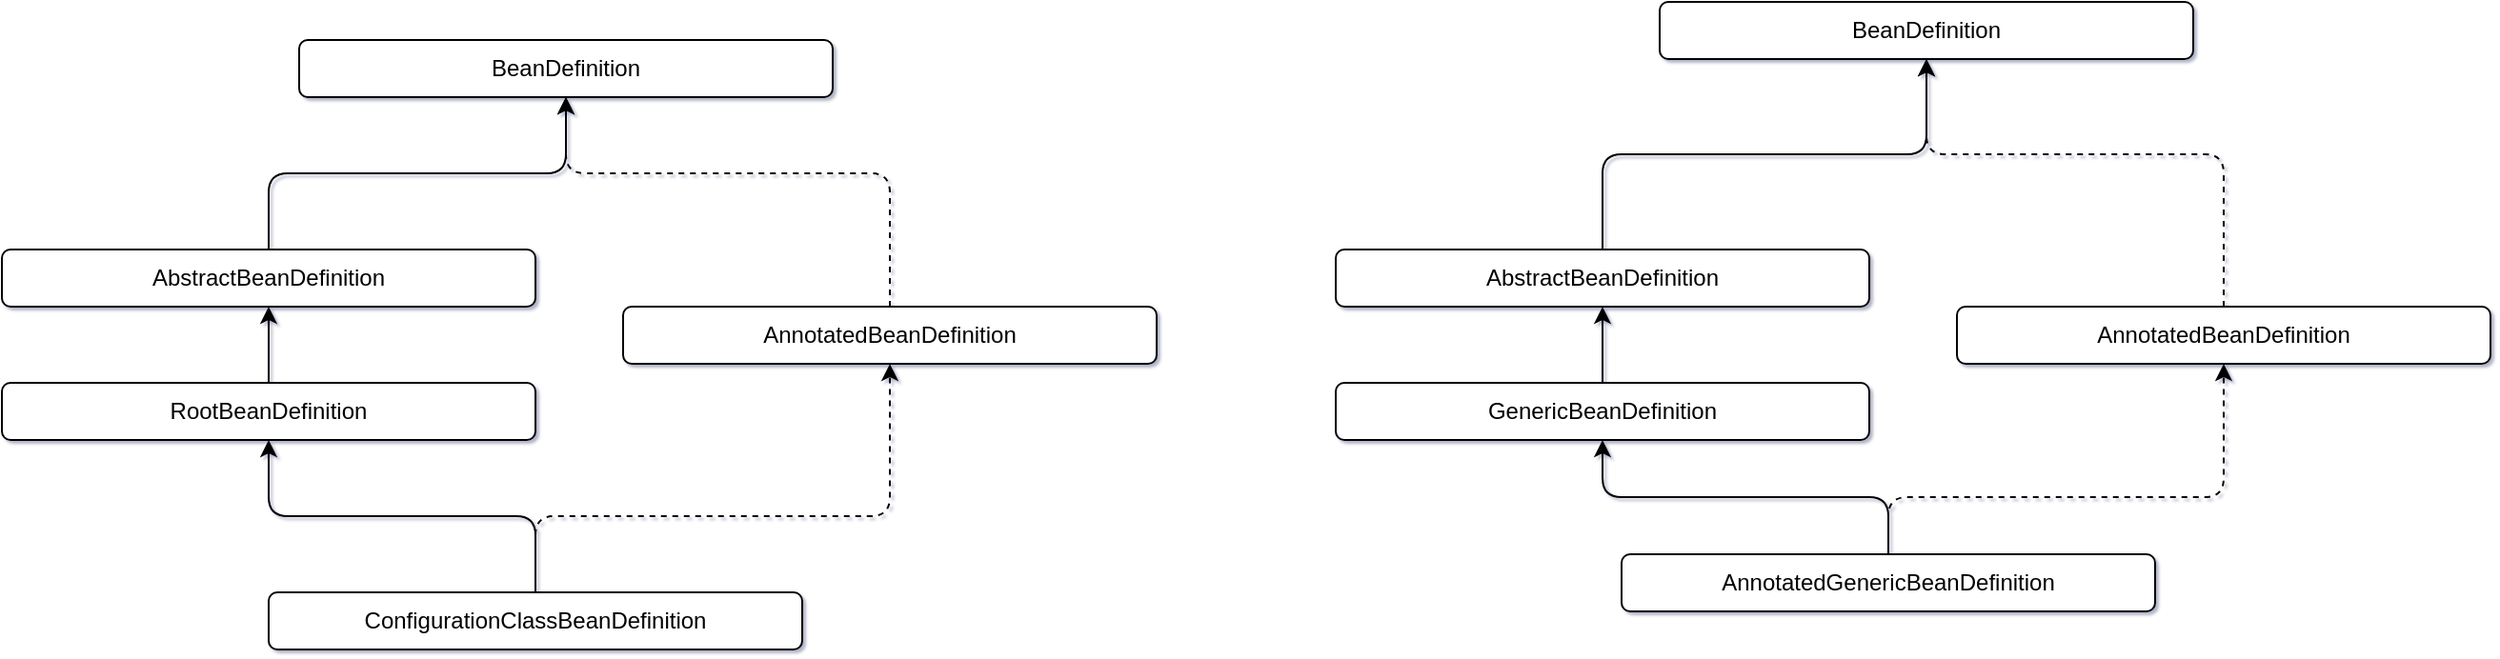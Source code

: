 <mxfile version="13.6.2" type="github">
  <diagram id="uAj-lejeq4DFX5H2uq2S" name="第 1 页">
    <mxGraphModel dx="1955" dy="657" grid="1" gridSize="10" guides="1" tooltips="1" connect="1" arrows="1" fold="1" page="1" pageScale="1" pageWidth="827" pageHeight="1169" background="#FFFFFF" math="1" shadow="1">
      <root>
        <mxCell id="0" />
        <mxCell id="1" parent="0" />
        <mxCell id="4E8xfOPQsOfBrL4nCGdi-3" value="" style="edgeStyle=orthogonalEdgeStyle;orthogonalLoop=1;jettySize=auto;html=1;" parent="1" source="4E8xfOPQsOfBrL4nCGdi-1" target="4E8xfOPQsOfBrL4nCGdi-2" edge="1">
          <mxGeometry relative="1" as="geometry" />
        </mxCell>
        <mxCell id="PDQyfcMiIejeJpYEITO_-18" style="edgeStyle=orthogonalEdgeStyle;orthogonalLoop=1;jettySize=auto;html=1;entryX=0.5;entryY=1;entryDx=0;entryDy=0;dashed=1;" parent="1" source="4E8xfOPQsOfBrL4nCGdi-1" target="4E8xfOPQsOfBrL4nCGdi-4" edge="1">
          <mxGeometry relative="1" as="geometry">
            <Array as="points">
              <mxPoint x="650" y="300" />
              <mxPoint x="826" y="300" />
            </Array>
          </mxGeometry>
        </mxCell>
        <mxCell id="4E8xfOPQsOfBrL4nCGdi-1" value="AnnotatedGenericBeanDefinition" style="whiteSpace=wrap;html=1;rounded=1;" parent="1" vertex="1">
          <mxGeometry x="510" y="330" width="280" height="30" as="geometry" />
        </mxCell>
        <mxCell id="4E8xfOPQsOfBrL4nCGdi-8" value="" style="edgeStyle=orthogonalEdgeStyle;orthogonalLoop=1;jettySize=auto;html=1;" parent="1" source="4E8xfOPQsOfBrL4nCGdi-2" target="4E8xfOPQsOfBrL4nCGdi-7" edge="1">
          <mxGeometry relative="1" as="geometry" />
        </mxCell>
        <mxCell id="4E8xfOPQsOfBrL4nCGdi-2" value="GenericBeanDefinition" style="whiteSpace=wrap;html=1;rounded=1;" parent="1" vertex="1">
          <mxGeometry x="360" y="240" width="280" height="30" as="geometry" />
        </mxCell>
        <mxCell id="PDQyfcMiIejeJpYEITO_-17" style="edgeStyle=orthogonalEdgeStyle;orthogonalLoop=1;jettySize=auto;html=1;entryX=0.5;entryY=1;entryDx=0;entryDy=0;dashed=1;" parent="1" source="4E8xfOPQsOfBrL4nCGdi-4" target="4E8xfOPQsOfBrL4nCGdi-9" edge="1">
          <mxGeometry relative="1" as="geometry">
            <Array as="points">
              <mxPoint x="826" y="120" />
              <mxPoint x="670" y="120" />
            </Array>
          </mxGeometry>
        </mxCell>
        <mxCell id="4E8xfOPQsOfBrL4nCGdi-4" value="AnnotatedBeanDefinition" style="whiteSpace=wrap;html=1;rounded=1;" parent="1" vertex="1">
          <mxGeometry x="686" y="200" width="280" height="30" as="geometry" />
        </mxCell>
        <mxCell id="4E8xfOPQsOfBrL4nCGdi-10" value="" style="edgeStyle=orthogonalEdgeStyle;orthogonalLoop=1;jettySize=auto;html=1;" parent="1" source="4E8xfOPQsOfBrL4nCGdi-7" target="4E8xfOPQsOfBrL4nCGdi-9" edge="1">
          <mxGeometry relative="1" as="geometry" />
        </mxCell>
        <mxCell id="4E8xfOPQsOfBrL4nCGdi-7" value="AbstractBeanDefinition" style="whiteSpace=wrap;html=1;rounded=1;" parent="1" vertex="1">
          <mxGeometry x="360" y="170" width="280" height="30" as="geometry" />
        </mxCell>
        <mxCell id="4E8xfOPQsOfBrL4nCGdi-9" value="BeanDefinition" style="whiteSpace=wrap;html=1;rounded=1;" parent="1" vertex="1">
          <mxGeometry x="530" y="40" width="280" height="30" as="geometry" />
        </mxCell>
        <mxCell id="4E8xfOPQsOfBrL4nCGdi-12" value="" style="edgeStyle=orthogonalEdgeStyle;orthogonalLoop=1;jettySize=auto;html=1;" parent="1" source="4E8xfOPQsOfBrL4nCGdi-14" target="4E8xfOPQsOfBrL4nCGdi-16" edge="1">
          <mxGeometry relative="1" as="geometry" />
        </mxCell>
        <mxCell id="4E8xfOPQsOfBrL4nCGdi-13" style="edgeStyle=orthogonalEdgeStyle;orthogonalLoop=1;jettySize=auto;html=1;dashed=1;" parent="1" source="4E8xfOPQsOfBrL4nCGdi-14" target="4E8xfOPQsOfBrL4nCGdi-18" edge="1">
          <mxGeometry relative="1" as="geometry">
            <Array as="points">
              <mxPoint x="-60" y="310" />
              <mxPoint x="126" y="310" />
            </Array>
          </mxGeometry>
        </mxCell>
        <mxCell id="4E8xfOPQsOfBrL4nCGdi-14" value="ConfigurationClassBeanDefinition" style="whiteSpace=wrap;html=1;rounded=1;" parent="1" vertex="1">
          <mxGeometry x="-200" y="350" width="280" height="30" as="geometry" />
        </mxCell>
        <mxCell id="4E8xfOPQsOfBrL4nCGdi-15" value="" style="edgeStyle=orthogonalEdgeStyle;orthogonalLoop=1;jettySize=auto;html=1;" parent="1" source="4E8xfOPQsOfBrL4nCGdi-16" target="4E8xfOPQsOfBrL4nCGdi-20" edge="1">
          <mxGeometry relative="1" as="geometry" />
        </mxCell>
        <mxCell id="4E8xfOPQsOfBrL4nCGdi-16" value="RootBeanDefinition" style="whiteSpace=wrap;html=1;rounded=1;" parent="1" vertex="1">
          <mxGeometry x="-340" y="240" width="280" height="30" as="geometry" />
        </mxCell>
        <mxCell id="4E8xfOPQsOfBrL4nCGdi-17" style="edgeStyle=orthogonalEdgeStyle;orthogonalLoop=1;jettySize=auto;html=1;entryX=0.5;entryY=1;entryDx=0;entryDy=0;dashed=1;" parent="1" source="4E8xfOPQsOfBrL4nCGdi-18" target="4E8xfOPQsOfBrL4nCGdi-21" edge="1">
          <mxGeometry relative="1" as="geometry">
            <Array as="points">
              <mxPoint x="126" y="130" />
              <mxPoint x="-44" y="130" />
            </Array>
          </mxGeometry>
        </mxCell>
        <mxCell id="4E8xfOPQsOfBrL4nCGdi-18" value="AnnotatedBeanDefinition" style="whiteSpace=wrap;html=1;rounded=1;" parent="1" vertex="1">
          <mxGeometry x="-14" y="200" width="280" height="30" as="geometry" />
        </mxCell>
        <mxCell id="4E8xfOPQsOfBrL4nCGdi-19" value="" style="edgeStyle=orthogonalEdgeStyle;orthogonalLoop=1;jettySize=auto;html=1;" parent="1" source="4E8xfOPQsOfBrL4nCGdi-20" target="4E8xfOPQsOfBrL4nCGdi-21" edge="1">
          <mxGeometry relative="1" as="geometry" />
        </mxCell>
        <mxCell id="4E8xfOPQsOfBrL4nCGdi-20" value="AbstractBeanDefinition" style="whiteSpace=wrap;html=1;rounded=1;" parent="1" vertex="1">
          <mxGeometry x="-340" y="170" width="280" height="30" as="geometry" />
        </mxCell>
        <mxCell id="4E8xfOPQsOfBrL4nCGdi-21" value="BeanDefinition" style="whiteSpace=wrap;html=1;rounded=1;" parent="1" vertex="1">
          <mxGeometry x="-184" y="60" width="280" height="30" as="geometry" />
        </mxCell>
      </root>
    </mxGraphModel>
  </diagram>
</mxfile>
